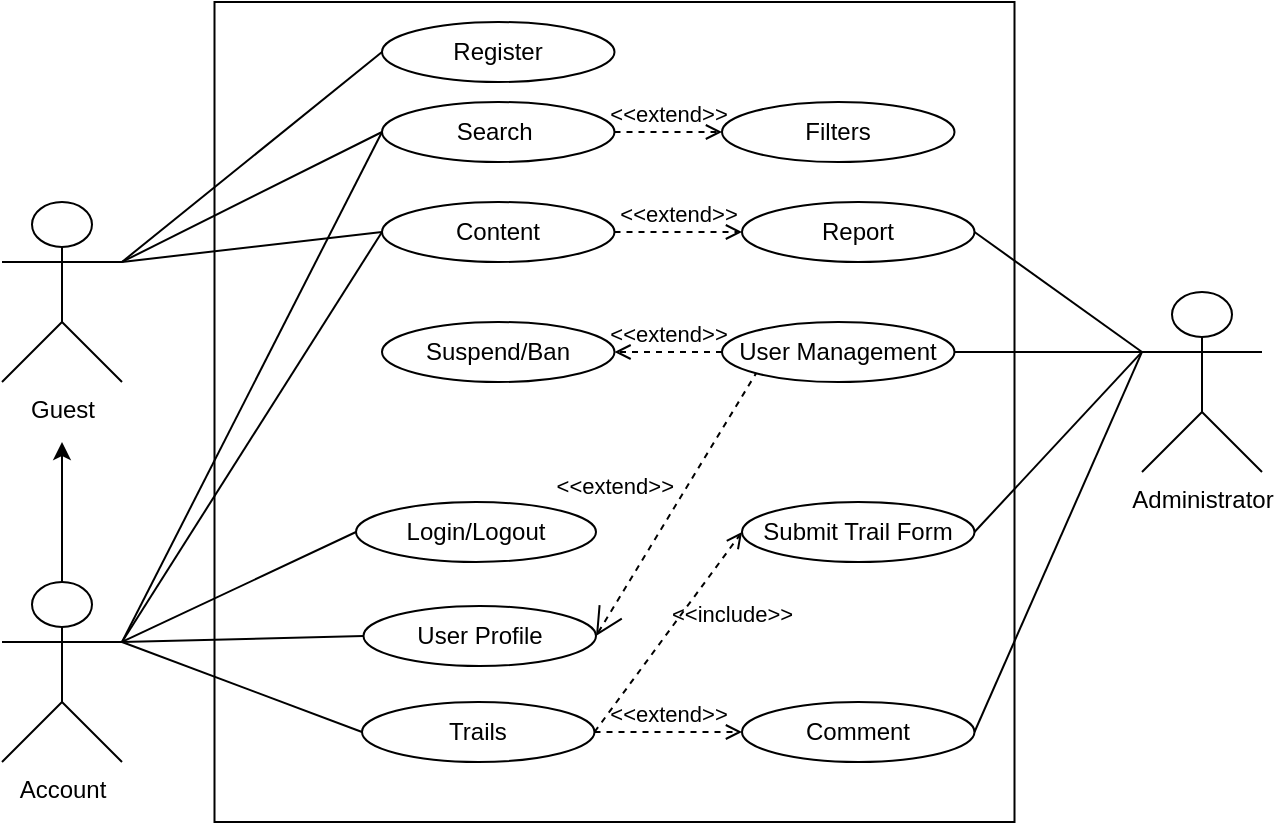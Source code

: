 <mxfile version="26.1.3">
  <diagram name="Page-1" id="YJCS4oF-SaafcM458pWw">
    <mxGraphModel dx="1434" dy="744" grid="1" gridSize="10" guides="1" tooltips="1" connect="1" arrows="1" fold="1" page="1" pageScale="1" pageWidth="850" pageHeight="1100" math="0" shadow="0">
      <root>
        <mxCell id="0" />
        <mxCell id="1" parent="0" />
        <mxCell id="kuHnb0ScMvGr7fZrlgBd-3" value="Administrator" style="shape=umlActor;verticalLabelPosition=bottom;verticalAlign=top;html=1;outlineConnect=0;" vertex="1" parent="1">
          <mxGeometry x="620" y="185" width="60" height="90" as="geometry" />
        </mxCell>
        <mxCell id="kuHnb0ScMvGr7fZrlgBd-46" value="" style="shape=rect;html=1;verticalAlign=top;fontStyle=1;whiteSpace=wrap;align=center;" vertex="1" parent="1">
          <mxGeometry x="156.25" y="40" width="400" height="410" as="geometry" />
        </mxCell>
        <mxCell id="kuHnb0ScMvGr7fZrlgBd-27" style="rounded=0;orthogonalLoop=1;jettySize=auto;html=1;entryX=0;entryY=0.5;entryDx=0;entryDy=0;endArrow=none;startFill=0;exitX=1;exitY=0.333;exitDx=0;exitDy=0;exitPerimeter=0;" edge="1" parent="1" source="kuHnb0ScMvGr7fZrlgBd-1" target="kuHnb0ScMvGr7fZrlgBd-5">
          <mxGeometry relative="1" as="geometry" />
        </mxCell>
        <mxCell id="kuHnb0ScMvGr7fZrlgBd-28" style="rounded=0;orthogonalLoop=1;jettySize=auto;html=1;entryX=0;entryY=0.5;entryDx=0;entryDy=0;endArrow=none;startFill=0;exitX=1;exitY=0.333;exitDx=0;exitDy=0;exitPerimeter=0;" edge="1" parent="1" source="kuHnb0ScMvGr7fZrlgBd-1" target="kuHnb0ScMvGr7fZrlgBd-9">
          <mxGeometry relative="1" as="geometry">
            <mxPoint x="120" y="170" as="sourcePoint" />
          </mxGeometry>
        </mxCell>
        <mxCell id="kuHnb0ScMvGr7fZrlgBd-29" style="rounded=0;orthogonalLoop=1;jettySize=auto;html=1;endArrow=none;startFill=0;entryX=0;entryY=0.5;entryDx=0;entryDy=0;exitX=1;exitY=0.333;exitDx=0;exitDy=0;exitPerimeter=0;" edge="1" parent="1" source="kuHnb0ScMvGr7fZrlgBd-1" target="kuHnb0ScMvGr7fZrlgBd-8">
          <mxGeometry relative="1" as="geometry" />
        </mxCell>
        <mxCell id="kuHnb0ScMvGr7fZrlgBd-1" value="Guest" style="shape=umlActor;verticalLabelPosition=bottom;verticalAlign=top;html=1;outlineConnect=0;" vertex="1" parent="1">
          <mxGeometry x="50" y="140" width="60" height="90" as="geometry" />
        </mxCell>
        <mxCell id="kuHnb0ScMvGr7fZrlgBd-32" style="rounded=0;orthogonalLoop=1;jettySize=auto;html=1;entryX=0;entryY=0.5;entryDx=0;entryDy=0;endArrow=none;startFill=0;exitX=1;exitY=0.333;exitDx=0;exitDy=0;exitPerimeter=0;" edge="1" parent="1" source="kuHnb0ScMvGr7fZrlgBd-2" target="kuHnb0ScMvGr7fZrlgBd-6">
          <mxGeometry relative="1" as="geometry" />
        </mxCell>
        <mxCell id="kuHnb0ScMvGr7fZrlgBd-33" style="rounded=0;orthogonalLoop=1;jettySize=auto;html=1;entryX=0;entryY=0.5;entryDx=0;entryDy=0;endArrow=none;startFill=0;exitX=1;exitY=0.333;exitDx=0;exitDy=0;exitPerimeter=0;" edge="1" parent="1" source="kuHnb0ScMvGr7fZrlgBd-2" target="kuHnb0ScMvGr7fZrlgBd-7">
          <mxGeometry relative="1" as="geometry" />
        </mxCell>
        <mxCell id="kuHnb0ScMvGr7fZrlgBd-34" style="rounded=0;orthogonalLoop=1;jettySize=auto;html=1;entryX=0;entryY=0.5;entryDx=0;entryDy=0;endArrow=none;startFill=0;exitX=1;exitY=0.333;exitDx=0;exitDy=0;exitPerimeter=0;" edge="1" parent="1" source="kuHnb0ScMvGr7fZrlgBd-2" target="kuHnb0ScMvGr7fZrlgBd-11">
          <mxGeometry relative="1" as="geometry" />
        </mxCell>
        <mxCell id="kuHnb0ScMvGr7fZrlgBd-35" style="rounded=0;orthogonalLoop=1;jettySize=auto;html=1;entryX=0;entryY=0.5;entryDx=0;entryDy=0;endArrow=none;startFill=0;exitX=1;exitY=0.333;exitDx=0;exitDy=0;exitPerimeter=0;" edge="1" parent="1" source="kuHnb0ScMvGr7fZrlgBd-2" target="kuHnb0ScMvGr7fZrlgBd-9">
          <mxGeometry relative="1" as="geometry" />
        </mxCell>
        <mxCell id="kuHnb0ScMvGr7fZrlgBd-36" style="rounded=0;orthogonalLoop=1;jettySize=auto;html=1;entryX=0;entryY=0.5;entryDx=0;entryDy=0;endArrow=none;startFill=0;exitX=1;exitY=0.333;exitDx=0;exitDy=0;exitPerimeter=0;" edge="1" parent="1" source="kuHnb0ScMvGr7fZrlgBd-2" target="kuHnb0ScMvGr7fZrlgBd-8">
          <mxGeometry relative="1" as="geometry" />
        </mxCell>
        <mxCell id="kuHnb0ScMvGr7fZrlgBd-2" value="Account" style="shape=umlActor;verticalLabelPosition=bottom;verticalAlign=top;html=1;outlineConnect=0;" vertex="1" parent="1">
          <mxGeometry x="50" y="330" width="60" height="90" as="geometry" />
        </mxCell>
        <mxCell id="kuHnb0ScMvGr7fZrlgBd-4" value="" style="endArrow=classic;html=1;rounded=0;exitX=0.5;exitY=0;exitDx=0;exitDy=0;exitPerimeter=0;" edge="1" parent="1" source="kuHnb0ScMvGr7fZrlgBd-2">
          <mxGeometry width="50" height="50" relative="1" as="geometry">
            <mxPoint x="160" y="280" as="sourcePoint" />
            <mxPoint x="80" y="260" as="targetPoint" />
          </mxGeometry>
        </mxCell>
        <mxCell id="kuHnb0ScMvGr7fZrlgBd-5" value="Register" style="ellipse;whiteSpace=wrap;html=1;" vertex="1" parent="1">
          <mxGeometry x="240" y="50" width="116.25" height="30" as="geometry" />
        </mxCell>
        <mxCell id="kuHnb0ScMvGr7fZrlgBd-6" value="Login/Logout" style="ellipse;whiteSpace=wrap;html=1;" vertex="1" parent="1">
          <mxGeometry x="227" y="290" width="120" height="30" as="geometry" />
        </mxCell>
        <mxCell id="kuHnb0ScMvGr7fZrlgBd-7" value="User Profile" style="ellipse;whiteSpace=wrap;html=1;" vertex="1" parent="1">
          <mxGeometry x="230.75" y="342" width="116.25" height="30" as="geometry" />
        </mxCell>
        <mxCell id="kuHnb0ScMvGr7fZrlgBd-8" value="Content" style="ellipse;whiteSpace=wrap;html=1;" vertex="1" parent="1">
          <mxGeometry x="240" y="140" width="116.25" height="30" as="geometry" />
        </mxCell>
        <mxCell id="kuHnb0ScMvGr7fZrlgBd-9" value="Search&amp;nbsp;" style="ellipse;whiteSpace=wrap;html=1;" vertex="1" parent="1">
          <mxGeometry x="240" y="90" width="116.25" height="30" as="geometry" />
        </mxCell>
        <mxCell id="kuHnb0ScMvGr7fZrlgBd-11" value="Trails" style="ellipse;whiteSpace=wrap;html=1;" vertex="1" parent="1">
          <mxGeometry x="230" y="390" width="116.25" height="30" as="geometry" />
        </mxCell>
        <mxCell id="kuHnb0ScMvGr7fZrlgBd-16" value="&amp;lt;&amp;lt;extend&amp;gt;&amp;gt;" style="edgeStyle=none;html=1;endArrow=open;verticalAlign=bottom;dashed=1;labelBackgroundColor=none;rounded=0;exitX=1;exitY=0.5;exitDx=0;exitDy=0;entryX=0;entryY=0.5;entryDx=0;entryDy=0;" edge="1" parent="1" source="kuHnb0ScMvGr7fZrlgBd-9" target="kuHnb0ScMvGr7fZrlgBd-17">
          <mxGeometry x="0.003" width="160" relative="1" as="geometry">
            <mxPoint x="400" y="60" as="sourcePoint" />
            <mxPoint x="540" y="65" as="targetPoint" />
            <mxPoint as="offset" />
          </mxGeometry>
        </mxCell>
        <mxCell id="kuHnb0ScMvGr7fZrlgBd-17" value="Filters" style="ellipse;whiteSpace=wrap;html=1;" vertex="1" parent="1">
          <mxGeometry x="410" y="90" width="116.25" height="30" as="geometry" />
        </mxCell>
        <mxCell id="kuHnb0ScMvGr7fZrlgBd-23" value="User Management" style="ellipse;whiteSpace=wrap;html=1;" vertex="1" parent="1">
          <mxGeometry x="410" y="200" width="116.25" height="30" as="geometry" />
        </mxCell>
        <mxCell id="kuHnb0ScMvGr7fZrlgBd-24" value="" style="edgeStyle=none;html=1;endArrow=none;verticalAlign=bottom;rounded=0;exitX=1;exitY=0.5;exitDx=0;exitDy=0;entryX=0;entryY=0.333;entryDx=0;entryDy=0;entryPerimeter=0;" edge="1" parent="1" source="kuHnb0ScMvGr7fZrlgBd-23" target="kuHnb0ScMvGr7fZrlgBd-3">
          <mxGeometry width="160" relative="1" as="geometry">
            <mxPoint x="560" y="310" as="sourcePoint" />
            <mxPoint x="610" y="230" as="targetPoint" />
          </mxGeometry>
        </mxCell>
        <mxCell id="kuHnb0ScMvGr7fZrlgBd-37" value="Suspend/Ban" style="ellipse;whiteSpace=wrap;html=1;" vertex="1" parent="1">
          <mxGeometry x="240" y="200" width="116.25" height="30" as="geometry" />
        </mxCell>
        <mxCell id="kuHnb0ScMvGr7fZrlgBd-38" value="&amp;lt;&amp;lt;extend&amp;gt;&amp;gt;" style="edgeStyle=none;html=1;endArrow=open;verticalAlign=bottom;dashed=1;labelBackgroundColor=none;rounded=0;exitX=0;exitY=0.5;exitDx=0;exitDy=0;entryX=1;entryY=0.5;entryDx=0;entryDy=0;" edge="1" parent="1" source="kuHnb0ScMvGr7fZrlgBd-23" target="kuHnb0ScMvGr7fZrlgBd-37">
          <mxGeometry width="160" relative="1" as="geometry">
            <mxPoint x="590" y="130" as="sourcePoint" />
            <mxPoint x="290" y="240" as="targetPoint" />
          </mxGeometry>
        </mxCell>
        <mxCell id="kuHnb0ScMvGr7fZrlgBd-39" value="&amp;lt;&amp;lt;include&amp;gt;&amp;gt;" style="edgeStyle=none;html=1;endArrow=open;verticalAlign=bottom;dashed=1;labelBackgroundColor=none;rounded=0;exitX=1;exitY=0.5;exitDx=0;exitDy=0;entryX=0;entryY=0.5;entryDx=0;entryDy=0;align=left;" edge="1" parent="1" source="kuHnb0ScMvGr7fZrlgBd-11" target="kuHnb0ScMvGr7fZrlgBd-40">
          <mxGeometry width="160" relative="1" as="geometry">
            <mxPoint x="410" y="350" as="sourcePoint" />
            <mxPoint x="460" y="330" as="targetPoint" />
          </mxGeometry>
        </mxCell>
        <mxCell id="kuHnb0ScMvGr7fZrlgBd-40" value="Submit Trail Form" style="ellipse;whiteSpace=wrap;html=1;" vertex="1" parent="1">
          <mxGeometry x="420" y="290" width="116.25" height="30" as="geometry" />
        </mxCell>
        <mxCell id="kuHnb0ScMvGr7fZrlgBd-41" value="" style="edgeStyle=none;html=1;endArrow=none;verticalAlign=bottom;rounded=0;entryX=0;entryY=0.333;entryDx=0;entryDy=0;entryPerimeter=0;exitX=1;exitY=0.5;exitDx=0;exitDy=0;" edge="1" parent="1" source="kuHnb0ScMvGr7fZrlgBd-40" target="kuHnb0ScMvGr7fZrlgBd-3">
          <mxGeometry width="160" relative="1" as="geometry">
            <mxPoint x="610" y="360" as="sourcePoint" />
            <mxPoint x="770" y="360" as="targetPoint" />
          </mxGeometry>
        </mxCell>
        <mxCell id="kuHnb0ScMvGr7fZrlgBd-42" value="&amp;lt;&amp;lt;extend&amp;gt;&amp;gt;" style="edgeStyle=none;html=1;endArrow=open;verticalAlign=bottom;dashed=1;labelBackgroundColor=none;rounded=0;exitX=1;exitY=0.5;exitDx=0;exitDy=0;entryX=0;entryY=0.5;entryDx=0;entryDy=0;" edge="1" parent="1" source="kuHnb0ScMvGr7fZrlgBd-11" target="kuHnb0ScMvGr7fZrlgBd-43">
          <mxGeometry x="-0.009" width="160" relative="1" as="geometry">
            <mxPoint x="380" y="390" as="sourcePoint" />
            <mxPoint x="540" y="390" as="targetPoint" />
            <mxPoint as="offset" />
          </mxGeometry>
        </mxCell>
        <mxCell id="kuHnb0ScMvGr7fZrlgBd-43" value="Comment" style="ellipse;whiteSpace=wrap;html=1;" vertex="1" parent="1">
          <mxGeometry x="420" y="390" width="116.25" height="30" as="geometry" />
        </mxCell>
        <mxCell id="kuHnb0ScMvGr7fZrlgBd-50" value="" style="edgeStyle=none;html=1;endArrow=none;verticalAlign=bottom;rounded=0;exitX=1;exitY=0.5;exitDx=0;exitDy=0;entryX=0;entryY=0.333;entryDx=0;entryDy=0;entryPerimeter=0;" edge="1" parent="1" source="kuHnb0ScMvGr7fZrlgBd-43" target="kuHnb0ScMvGr7fZrlgBd-3">
          <mxGeometry width="160" relative="1" as="geometry">
            <mxPoint x="680" y="420" as="sourcePoint" />
            <mxPoint x="840" y="420" as="targetPoint" />
          </mxGeometry>
        </mxCell>
        <mxCell id="kuHnb0ScMvGr7fZrlgBd-51" value="Report" style="ellipse;whiteSpace=wrap;html=1;" vertex="1" parent="1">
          <mxGeometry x="420" y="140" width="116.25" height="30" as="geometry" />
        </mxCell>
        <mxCell id="kuHnb0ScMvGr7fZrlgBd-53" value="&amp;lt;&amp;lt;extend&amp;gt;&amp;gt;" style="edgeStyle=none;html=1;endArrow=open;verticalAlign=bottom;dashed=1;labelBackgroundColor=none;rounded=0;exitX=1;exitY=0.5;exitDx=0;exitDy=0;entryX=0;entryY=0.5;entryDx=0;entryDy=0;" edge="1" parent="1" source="kuHnb0ScMvGr7fZrlgBd-8" target="kuHnb0ScMvGr7fZrlgBd-51">
          <mxGeometry width="160" relative="1" as="geometry">
            <mxPoint x="390" y="170" as="sourcePoint" />
            <mxPoint x="550" y="170" as="targetPoint" />
          </mxGeometry>
        </mxCell>
        <mxCell id="kuHnb0ScMvGr7fZrlgBd-54" value="" style="edgeStyle=none;html=1;endArrow=none;verticalAlign=bottom;rounded=0;exitX=1;exitY=0.5;exitDx=0;exitDy=0;entryX=0;entryY=0.333;entryDx=0;entryDy=0;entryPerimeter=0;" edge="1" parent="1" source="kuHnb0ScMvGr7fZrlgBd-51" target="kuHnb0ScMvGr7fZrlgBd-3">
          <mxGeometry width="160" relative="1" as="geometry">
            <mxPoint x="750" y="220" as="sourcePoint" />
            <mxPoint x="910" y="220" as="targetPoint" />
          </mxGeometry>
        </mxCell>
        <mxCell id="kuHnb0ScMvGr7fZrlgBd-57" value="&amp;lt;&amp;lt;extend&amp;gt;&amp;gt;" style="edgeStyle=none;html=1;startArrow=open;endArrow=none;startSize=12;verticalAlign=bottom;dashed=1;labelBackgroundColor=none;rounded=0;exitX=1;exitY=0.5;exitDx=0;exitDy=0;entryX=0;entryY=1;entryDx=0;entryDy=0;align=right;" edge="1" parent="1" source="kuHnb0ScMvGr7fZrlgBd-7" target="kuHnb0ScMvGr7fZrlgBd-23">
          <mxGeometry width="160" relative="1" as="geometry">
            <mxPoint x="340" y="270" as="sourcePoint" />
            <mxPoint x="500" y="270" as="targetPoint" />
          </mxGeometry>
        </mxCell>
      </root>
    </mxGraphModel>
  </diagram>
</mxfile>
